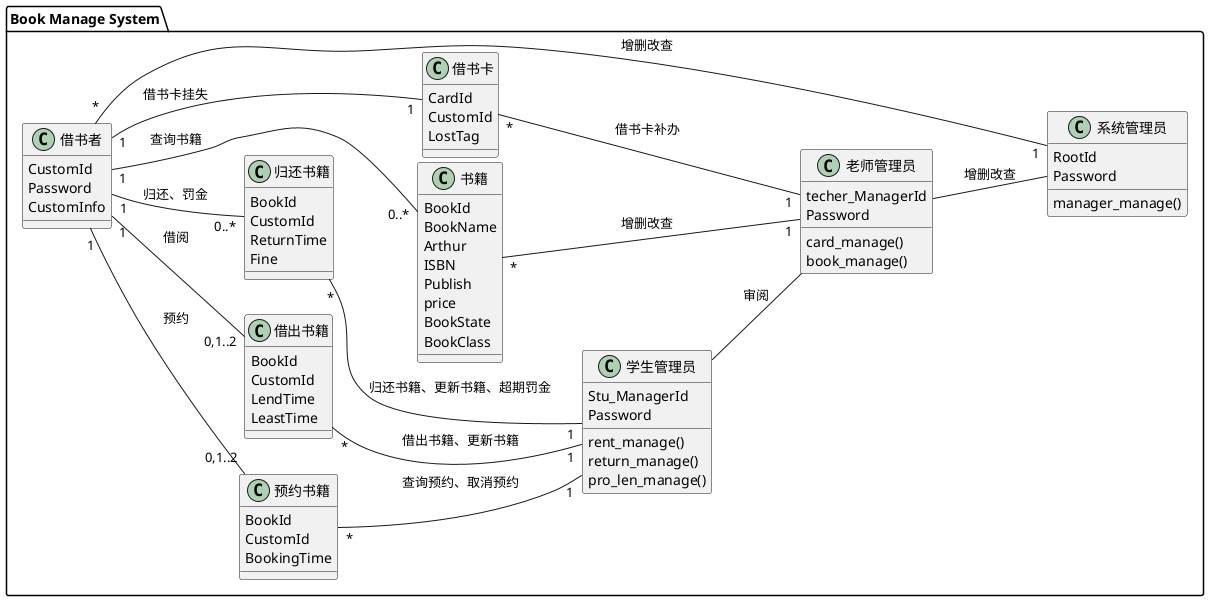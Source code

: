 @startuml
left to right direction
package "Book Manage System" {
class 预约书籍 {
  BookId
  CustomId
  BookingTime
}

class 借出书籍 {
  BookId
  CustomId
  LendTime
  LeastTime
}
class 归还书籍 {
  BookId
  CustomId
  ReturnTime
  Fine
}
class 书籍 {
   BookId
   BookName
   Arthur
   ISBN
   Publish
   price
   BookState
   BookClass
}
class 借书卡{
    CardId
    CustomId
    LostTag
}
class 借书者 {
   CustomId
   Password
   CustomInfo
}
class 学生管理员{
    Stu_ManagerId
    Password
    rent_manage()
    return_manage()
    pro_len_manage()
 }
 class 老师管理员{
    techer_ManagerId
    Password
    card_manage()
    book_manage()
 }
class 系统管理员 {
   RootId
   Password
   manager_manage()
}

借书者"1" -- "0..*"书籍:查询书籍
借书者"1" -- "0,1..2"预约书籍:预约
借书者"1" -- "0,1..2"借出书籍:借阅
借书者"1" -- "0..*"归还书籍:归还、罚金
借书者"1" -- "1" 借书卡:借书卡挂失
借书卡"*"-down-"1"  老师管理员:借书卡补办
书籍  "*"-down-"1"  老师管理员:增删改查
借出书籍 "*"-down-"1" 学生管理员:借出书籍、更新书籍
归还书籍"*"-down-"1"  学生管理员:归还书籍、更新书籍、超期罚金
预约书籍"*"-down-"1"  学生管理员:查询预约、取消预约
借书者  "*"-down-"1"  系统管理员:增删改查
学生管理员 --老师管理员:审阅
老师管理员 --系统管理员:增删改查
}

@enduml